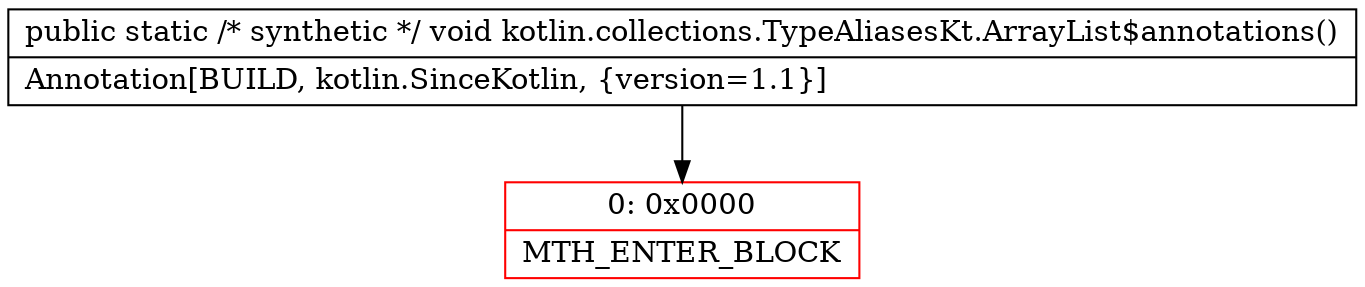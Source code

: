 digraph "CFG forkotlin.collections.TypeAliasesKt.ArrayList$annotations()V" {
subgraph cluster_Region_681645353 {
label = "R(0)";
node [shape=record,color=blue];
}
Node_0 [shape=record,color=red,label="{0\:\ 0x0000|MTH_ENTER_BLOCK\l}"];
MethodNode[shape=record,label="{public static \/* synthetic *\/ void kotlin.collections.TypeAliasesKt.ArrayList$annotations()  | Annotation[BUILD, kotlin.SinceKotlin, \{version=1.1\}]\l}"];
MethodNode -> Node_0;
}

